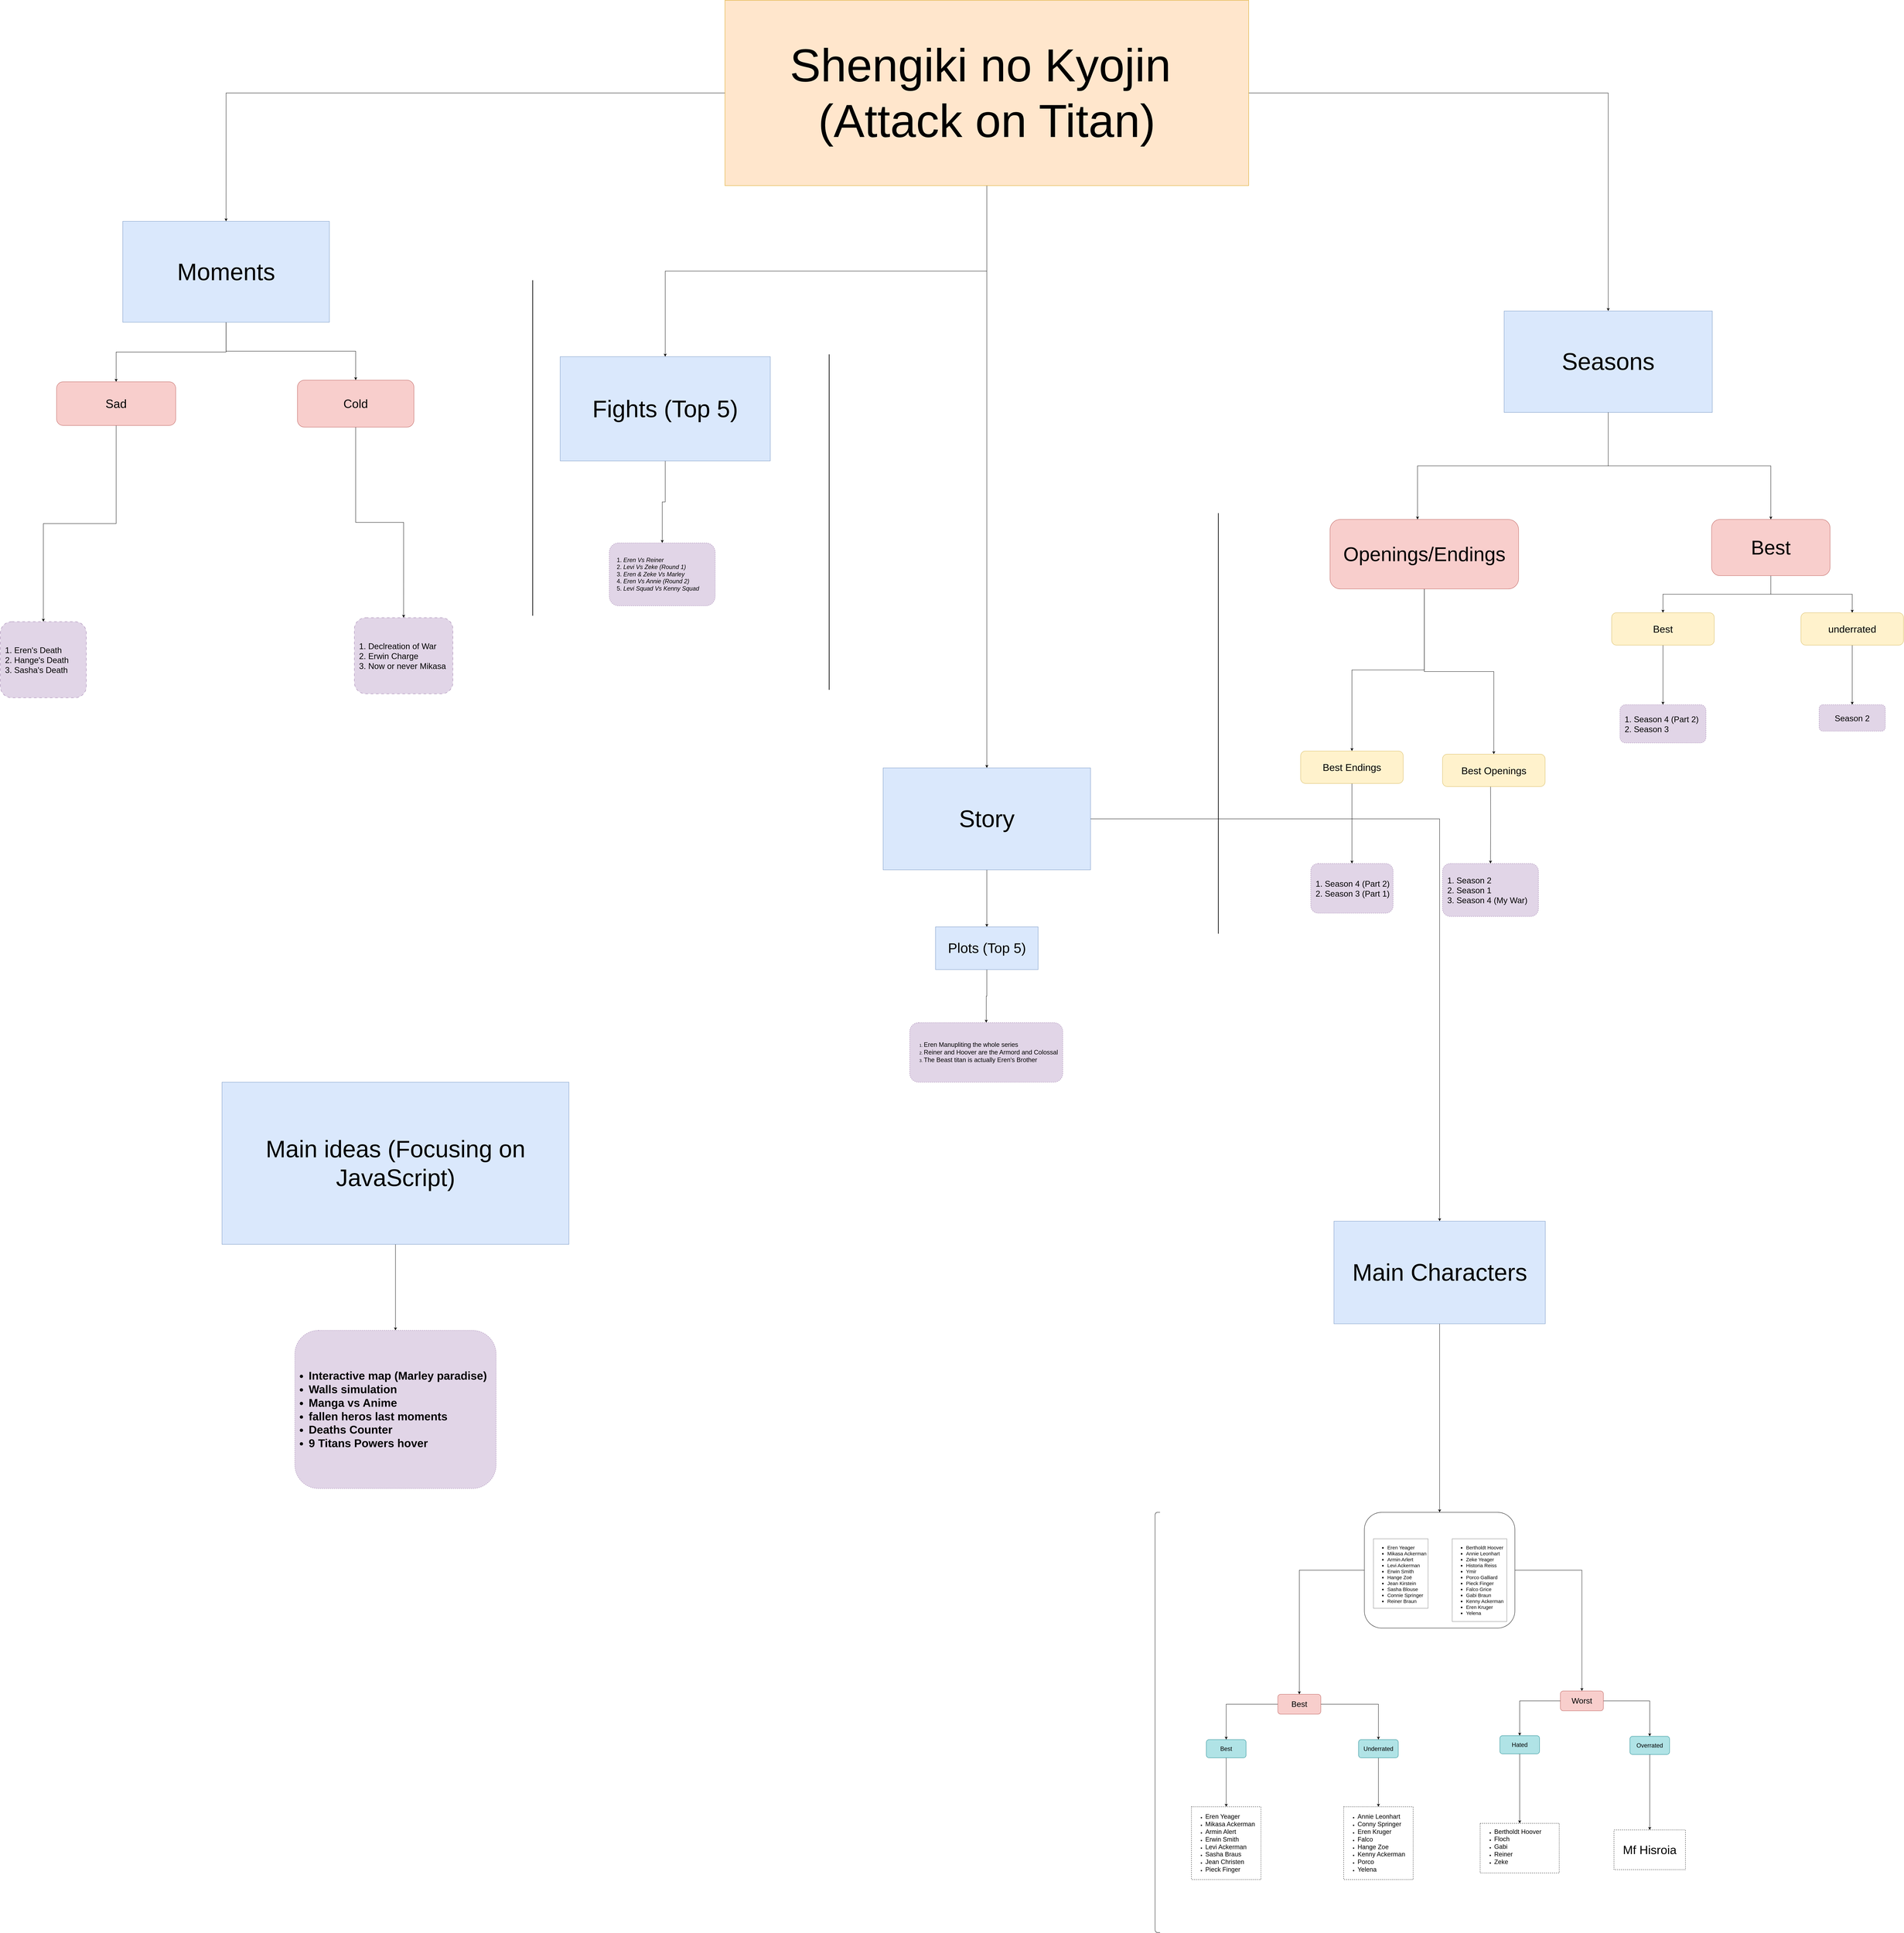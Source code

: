 <mxfile version="24.7.16">
  <diagram name="Page-1" id="z2umzhSAZPERU6Xl_QCo">
    <mxGraphModel dx="8088" dy="2487" grid="1" gridSize="10" guides="1" tooltips="1" connect="1" arrows="1" fold="1" page="1" pageScale="1" pageWidth="827" pageHeight="1169" math="0" shadow="0">
      <root>
        <mxCell id="0" />
        <mxCell id="1" parent="0" />
        <mxCell id="JqF0MTTLDhTBCdcnNIAP-19" style="edgeStyle=orthogonalEdgeStyle;rounded=0;orthogonalLoop=1;jettySize=auto;html=1;entryX=0.5;entryY=0;entryDx=0;entryDy=0;" parent="1" source="JqF0MTTLDhTBCdcnNIAP-1" target="JqF0MTTLDhTBCdcnNIAP-17" edge="1">
          <mxGeometry relative="1" as="geometry" />
        </mxCell>
        <mxCell id="JqF0MTTLDhTBCdcnNIAP-25" style="edgeStyle=orthogonalEdgeStyle;rounded=0;orthogonalLoop=1;jettySize=auto;html=1;entryX=0.5;entryY=0;entryDx=0;entryDy=0;" parent="1" source="JqF0MTTLDhTBCdcnNIAP-1" target="JqF0MTTLDhTBCdcnNIAP-24" edge="1">
          <mxGeometry relative="1" as="geometry" />
        </mxCell>
        <mxCell id="JqF0MTTLDhTBCdcnNIAP-39" style="edgeStyle=orthogonalEdgeStyle;rounded=0;orthogonalLoop=1;jettySize=auto;html=1;entryX=0.5;entryY=0;entryDx=0;entryDy=0;" parent="1" source="JqF0MTTLDhTBCdcnNIAP-1" target="JqF0MTTLDhTBCdcnNIAP-38" edge="1">
          <mxGeometry relative="1" as="geometry" />
        </mxCell>
        <mxCell id="JqF0MTTLDhTBCdcnNIAP-55" style="edgeStyle=orthogonalEdgeStyle;rounded=0;orthogonalLoop=1;jettySize=auto;html=1;entryX=0.5;entryY=0;entryDx=0;entryDy=0;" parent="1" source="JqF0MTTLDhTBCdcnNIAP-1" target="JqF0MTTLDhTBCdcnNIAP-54" edge="1">
          <mxGeometry relative="1" as="geometry" />
        </mxCell>
        <mxCell id="JqF0MTTLDhTBCdcnNIAP-1" value="&lt;font style=&quot;font-size: 140px;&quot;&gt;Shengiki no Kyojin&amp;nbsp;&lt;/font&gt;&lt;div style=&quot;font-size: 140px;&quot;&gt;&lt;font style=&quot;font-size: 140px;&quot;&gt;(Attack on Titan)&lt;/font&gt;&lt;/div&gt;" style="rounded=0;whiteSpace=wrap;html=1;fillColor=#ffe6cc;strokeColor=#d79b00;" parent="1" vertex="1">
          <mxGeometry x="-1060" y="230" width="1583" height="560" as="geometry" />
        </mxCell>
        <mxCell id="lRVaUMlQe8sPBL5cJsWr-19" style="edgeStyle=orthogonalEdgeStyle;rounded=0;orthogonalLoop=1;jettySize=auto;html=1;entryX=0.5;entryY=0;entryDx=0;entryDy=0;" edge="1" parent="1" source="JqF0MTTLDhTBCdcnNIAP-17" target="lRVaUMlQe8sPBL5cJsWr-2">
          <mxGeometry relative="1" as="geometry" />
        </mxCell>
        <mxCell id="lRVaUMlQe8sPBL5cJsWr-20" style="edgeStyle=orthogonalEdgeStyle;rounded=0;orthogonalLoop=1;jettySize=auto;html=1;entryX=0.5;entryY=0;entryDx=0;entryDy=0;" edge="1" parent="1" source="JqF0MTTLDhTBCdcnNIAP-17" target="lRVaUMlQe8sPBL5cJsWr-3">
          <mxGeometry relative="1" as="geometry" />
        </mxCell>
        <mxCell id="JqF0MTTLDhTBCdcnNIAP-17" value="&lt;font style=&quot;font-size: 72px;&quot;&gt;Moments&lt;/font&gt;" style="rounded=0;whiteSpace=wrap;html=1;fillColor=#dae8fc;strokeColor=#6c8ebf;" parent="1" vertex="1">
          <mxGeometry x="-2880" y="898" width="624.5" height="305" as="geometry" />
        </mxCell>
        <mxCell id="lRVaUMlQe8sPBL5cJsWr-22" style="edgeStyle=orthogonalEdgeStyle;rounded=0;orthogonalLoop=1;jettySize=auto;html=1;entryX=0.5;entryY=0;entryDx=0;entryDy=0;" edge="1" parent="1" source="JqF0MTTLDhTBCdcnNIAP-24" target="lRVaUMlQe8sPBL5cJsWr-21">
          <mxGeometry relative="1" as="geometry" />
        </mxCell>
        <mxCell id="JqF0MTTLDhTBCdcnNIAP-24" value="&lt;font style=&quot;font-size: 72px;&quot;&gt;Fights (Top 5)&lt;/font&gt;" style="rounded=0;whiteSpace=wrap;html=1;fillColor=#dae8fc;strokeColor=#6c8ebf;" parent="1" vertex="1">
          <mxGeometry x="-1558" y="1307" width="635" height="315" as="geometry" />
        </mxCell>
        <mxCell id="JqF0MTTLDhTBCdcnNIAP-51" style="edgeStyle=orthogonalEdgeStyle;rounded=0;orthogonalLoop=1;jettySize=auto;html=1;entryX=0.5;entryY=0;entryDx=0;entryDy=0;" parent="1" source="JqF0MTTLDhTBCdcnNIAP-38" target="JqF0MTTLDhTBCdcnNIAP-42" edge="1">
          <mxGeometry relative="1" as="geometry" />
        </mxCell>
        <mxCell id="JqF0MTTLDhTBCdcnNIAP-38" value="&lt;font style=&quot;font-size: 72px;&quot;&gt;Seasons&lt;/font&gt;" style="rounded=0;whiteSpace=wrap;html=1;fillColor=#dae8fc;strokeColor=#6c8ebf;" parent="1" vertex="1">
          <mxGeometry x="1295" y="1169" width="629" height="306.5" as="geometry" />
        </mxCell>
        <mxCell id="lRVaUMlQe8sPBL5cJsWr-114" style="edgeStyle=orthogonalEdgeStyle;rounded=0;orthogonalLoop=1;jettySize=auto;html=1;entryX=0.5;entryY=0;entryDx=0;entryDy=0;" edge="1" parent="1" source="JqF0MTTLDhTBCdcnNIAP-42" target="lRVaUMlQe8sPBL5cJsWr-106">
          <mxGeometry relative="1" as="geometry" />
        </mxCell>
        <mxCell id="lRVaUMlQe8sPBL5cJsWr-115" style="edgeStyle=orthogonalEdgeStyle;rounded=0;orthogonalLoop=1;jettySize=auto;html=1;entryX=0.5;entryY=0;entryDx=0;entryDy=0;" edge="1" parent="1" source="JqF0MTTLDhTBCdcnNIAP-42" target="JqF0MTTLDhTBCdcnNIAP-48">
          <mxGeometry relative="1" as="geometry" />
        </mxCell>
        <mxCell id="JqF0MTTLDhTBCdcnNIAP-42" value="&lt;font style=&quot;font-size: 60px;&quot;&gt;Best&lt;/font&gt;" style="rounded=1;whiteSpace=wrap;html=1;fillColor=#f8cecc;strokeColor=#b85450;" parent="1" vertex="1">
          <mxGeometry x="1922" y="1799" width="358" height="170" as="geometry" />
        </mxCell>
        <mxCell id="lRVaUMlQe8sPBL5cJsWr-116" style="edgeStyle=orthogonalEdgeStyle;rounded=0;orthogonalLoop=1;jettySize=auto;html=1;entryX=0.5;entryY=0;entryDx=0;entryDy=0;" edge="1" parent="1" source="JqF0MTTLDhTBCdcnNIAP-48" target="lRVaUMlQe8sPBL5cJsWr-41">
          <mxGeometry relative="1" as="geometry" />
        </mxCell>
        <mxCell id="JqF0MTTLDhTBCdcnNIAP-48" value="&lt;span style=&quot;font-size: 30px;&quot;&gt;underrated&lt;/span&gt;" style="rounded=1;whiteSpace=wrap;html=1;fillColor=#fff2cc;strokeColor=#d6b656;" parent="1" vertex="1">
          <mxGeometry x="2192" y="2081" width="310" height="98" as="geometry" />
        </mxCell>
        <mxCell id="lRVaUMlQe8sPBL5cJsWr-112" style="edgeStyle=orthogonalEdgeStyle;rounded=0;orthogonalLoop=1;jettySize=auto;html=1;entryX=0.5;entryY=0;entryDx=0;entryDy=0;" edge="1" parent="1" source="JqF0MTTLDhTBCdcnNIAP-53" target="lRVaUMlQe8sPBL5cJsWr-109">
          <mxGeometry relative="1" as="geometry" />
        </mxCell>
        <mxCell id="lRVaUMlQe8sPBL5cJsWr-113" style="edgeStyle=orthogonalEdgeStyle;rounded=0;orthogonalLoop=1;jettySize=auto;html=1;entryX=0.5;entryY=0;entryDx=0;entryDy=0;" edge="1" parent="1" source="JqF0MTTLDhTBCdcnNIAP-53" target="lRVaUMlQe8sPBL5cJsWr-110">
          <mxGeometry relative="1" as="geometry" />
        </mxCell>
        <mxCell id="JqF0MTTLDhTBCdcnNIAP-53" value="&lt;font style=&quot;font-size: 60px;&quot;&gt;Openings/Endings&lt;/font&gt;" style="rounded=1;whiteSpace=wrap;html=1;fillColor=#f8cecc;strokeColor=#b85450;" parent="1" vertex="1">
          <mxGeometry x="768.75" y="1799" width="570" height="210" as="geometry" />
        </mxCell>
        <mxCell id="lRVaUMlQe8sPBL5cJsWr-95" style="edgeStyle=orthogonalEdgeStyle;rounded=0;orthogonalLoop=1;jettySize=auto;html=1;entryX=0.5;entryY=0;entryDx=0;entryDy=0;" edge="1" parent="1" source="JqF0MTTLDhTBCdcnNIAP-54" target="lRVaUMlQe8sPBL5cJsWr-94">
          <mxGeometry relative="1" as="geometry" />
        </mxCell>
        <mxCell id="lRVaUMlQe8sPBL5cJsWr-122" style="edgeStyle=orthogonalEdgeStyle;rounded=0;orthogonalLoop=1;jettySize=auto;html=1;entryX=0.5;entryY=0;entryDx=0;entryDy=0;" edge="1" parent="1" source="JqF0MTTLDhTBCdcnNIAP-54" target="lRVaUMlQe8sPBL5cJsWr-17">
          <mxGeometry relative="1" as="geometry" />
        </mxCell>
        <mxCell id="JqF0MTTLDhTBCdcnNIAP-54" value="&lt;font style=&quot;font-size: 72px;&quot;&gt;Story&lt;/font&gt;" style="rounded=0;whiteSpace=wrap;html=1;fillColor=#dae8fc;strokeColor=#6c8ebf;" parent="1" vertex="1">
          <mxGeometry x="-581.87" y="2550" width="626.75" height="308" as="geometry" />
        </mxCell>
        <mxCell id="lRVaUMlQe8sPBL5cJsWr-46" style="edgeStyle=orthogonalEdgeStyle;rounded=0;orthogonalLoop=1;jettySize=auto;html=1;entryX=0.5;entryY=0;entryDx=0;entryDy=0;" edge="1" parent="1" target="lRVaUMlQe8sPBL5cJsWr-45">
          <mxGeometry relative="1" as="geometry">
            <mxPoint x="1253.75" y="2568.5" as="sourcePoint" />
          </mxGeometry>
        </mxCell>
        <mxCell id="lRVaUMlQe8sPBL5cJsWr-48" style="edgeStyle=orthogonalEdgeStyle;rounded=0;orthogonalLoop=1;jettySize=auto;html=1;entryX=0.5;entryY=0;entryDx=0;entryDy=0;" edge="1" parent="1" source="lRVaUMlQe8sPBL5cJsWr-110" target="lRVaUMlQe8sPBL5cJsWr-47">
          <mxGeometry relative="1" as="geometry">
            <mxPoint x="823.75" y="2568.5" as="sourcePoint" />
          </mxGeometry>
        </mxCell>
        <mxCell id="lRVaUMlQe8sPBL5cJsWr-100" style="edgeStyle=orthogonalEdgeStyle;rounded=0;orthogonalLoop=1;jettySize=auto;html=1;entryX=0.5;entryY=0;entryDx=0;entryDy=0;" edge="1" parent="1" source="lRVaUMlQe8sPBL5cJsWr-2" target="lRVaUMlQe8sPBL5cJsWr-35">
          <mxGeometry relative="1" as="geometry" />
        </mxCell>
        <mxCell id="lRVaUMlQe8sPBL5cJsWr-2" value="&lt;font style=&quot;font-size: 36px;&quot;&gt;Cold&lt;/font&gt;&lt;span style=&quot;color: rgba(0, 0, 0, 0); font-family: monospace; text-align: start; text-wrap: nowrap; font-size: 0px;&quot;&gt;%3CmxGraphModel%3E%3Croot%3E%3CmxCell%20id%3D%220%22%2F%3E%3CmxCell%20id%3D%221%22%20parent%3D%220%22%2F%3E%3CmxCell%20id%3D%222%22%20value%3D%22%26lt%3Bfont%20style%3D%26quot%3Bfont-size%3A%2036px%3B%26quot%3B%26gt%3BSad%26lt%3B%2Ffont%26gt%3B%22%20style%3D%22rounded%3D1%3BwhiteSpace%3Dwrap%3Bhtml%3D1%3B%22%20vertex%3D%221%22%20parent%3D%221%22%3E%3CmxGeometry%20x%3D%22-1794%22%20y%3D%22490%22%20width%3D%22194%22%20height%3D%2270%22%20as%3D%22geometry%22%2F%3E%3C%2FmxCell%3E%3C%2Froot%3E%3C%2FmxGraphModel%3E&lt;/span&gt;" style="rounded=1;whiteSpace=wrap;html=1;fillColor=#f8cecc;strokeColor=#b85450;" vertex="1" parent="1">
          <mxGeometry x="-2352" y="1378" width="352" height="142" as="geometry" />
        </mxCell>
        <mxCell id="lRVaUMlQe8sPBL5cJsWr-101" style="edgeStyle=orthogonalEdgeStyle;rounded=0;orthogonalLoop=1;jettySize=auto;html=1;entryX=0.5;entryY=0;entryDx=0;entryDy=0;" edge="1" parent="1" source="lRVaUMlQe8sPBL5cJsWr-3" target="lRVaUMlQe8sPBL5cJsWr-37">
          <mxGeometry relative="1" as="geometry" />
        </mxCell>
        <mxCell id="lRVaUMlQe8sPBL5cJsWr-3" value="&lt;font style=&quot;font-size: 36px;&quot;&gt;Sad&lt;/font&gt;" style="rounded=1;whiteSpace=wrap;html=1;fillColor=#f8cecc;strokeColor=#b85450;" vertex="1" parent="1">
          <mxGeometry x="-3080" y="1383" width="360" height="132" as="geometry" />
        </mxCell>
        <mxCell id="lRVaUMlQe8sPBL5cJsWr-16" style="edgeStyle=orthogonalEdgeStyle;rounded=0;orthogonalLoop=1;jettySize=auto;html=1;entryX=0.5;entryY=0;entryDx=0;entryDy=0;" edge="1" parent="1" source="lRVaUMlQe8sPBL5cJsWr-7" target="lRVaUMlQe8sPBL5cJsWr-12">
          <mxGeometry relative="1" as="geometry" />
        </mxCell>
        <mxCell id="lRVaUMlQe8sPBL5cJsWr-7" value="&lt;font style=&quot;font-size: 72px;&quot;&gt;Main ideas (Focusing on JavaScript)&lt;/font&gt;" style="rounded=0;whiteSpace=wrap;html=1;fillColor=#dae8fc;strokeColor=#6c8ebf;" vertex="1" parent="1">
          <mxGeometry x="-2580" y="3500" width="1048.5" height="490" as="geometry" />
        </mxCell>
        <mxCell id="lRVaUMlQe8sPBL5cJsWr-12" value="&lt;ul style=&quot;font-size: 34px;&quot;&gt;&lt;li&gt;&lt;span style=&quot;background-color: initial;&quot;&gt;&lt;font style=&quot;font-size: 34px;&quot;&gt;&lt;b&gt;Interactive map (Marley paradise)&lt;/b&gt;&lt;/font&gt;&lt;/span&gt;&lt;/li&gt;&lt;li&gt;&lt;span style=&quot;&quot;&gt;&lt;b&gt;Walls simulation&lt;/b&gt;&lt;/span&gt;&lt;/li&gt;&lt;li&gt;&lt;span style=&quot;&quot;&gt;&lt;b&gt;Manga vs Anime&lt;/b&gt;&lt;/span&gt;&lt;/li&gt;&lt;li&gt;&lt;span style=&quot;&quot;&gt;&lt;b&gt;fallen heros last moments&lt;/b&gt;&lt;/span&gt;&lt;/li&gt;&lt;li&gt;&lt;span style=&quot;&quot;&gt;&lt;b&gt;Deaths Counter&lt;/b&gt;&lt;/span&gt;&lt;/li&gt;&lt;li&gt;&lt;span style=&quot;&quot;&gt;&lt;b&gt;9 Titans Powers hover&lt;/b&gt;&lt;/span&gt;&lt;/li&gt;&lt;/ul&gt;" style="text;html=1;whiteSpace=wrap;verticalAlign=middle;overflow=hidden;fillColor=#e1d5e7;strokeColor=#9673a6;dashed=1;rounded=1;" vertex="1" parent="1">
          <mxGeometry x="-2359.87" y="4250" width="608.25" height="478" as="geometry" />
        </mxCell>
        <mxCell id="lRVaUMlQe8sPBL5cJsWr-66" style="edgeStyle=orthogonalEdgeStyle;rounded=0;orthogonalLoop=1;jettySize=auto;html=1;entryX=0.5;entryY=0;entryDx=0;entryDy=0;" edge="1" parent="1" source="lRVaUMlQe8sPBL5cJsWr-17" target="lRVaUMlQe8sPBL5cJsWr-64">
          <mxGeometry relative="1" as="geometry" />
        </mxCell>
        <mxCell id="lRVaUMlQe8sPBL5cJsWr-17" value="&lt;font style=&quot;font-size: 72px;&quot;&gt;Main Characters&lt;/font&gt;" style="rounded=0;whiteSpace=wrap;html=1;fillColor=#dae8fc;strokeColor=#6c8ebf;" vertex="1" parent="1">
          <mxGeometry x="780.63" y="3920" width="638.75" height="310" as="geometry" />
        </mxCell>
        <mxCell id="lRVaUMlQe8sPBL5cJsWr-21" value="&lt;ol style=&quot;font-size: 18px;&quot;&gt;&lt;li&gt;&lt;font style=&quot;font-size: 18px;&quot;&gt;&lt;i&gt;Eren Vs Reiner&amp;nbsp;&lt;/i&gt;&lt;/font&gt;&lt;/li&gt;&lt;li&gt;&lt;font style=&quot;font-size: 18px;&quot;&gt;&lt;i&gt;Levi Vs Zeke (Round 1)&lt;/i&gt;&lt;/font&gt;&lt;/li&gt;&lt;li&gt;&lt;font style=&quot;font-size: 18px;&quot;&gt;&lt;i&gt;Eren &amp;amp; Zeke Vs Marley&lt;/i&gt;&lt;/font&gt;&lt;/li&gt;&lt;li&gt;&lt;font style=&quot;font-size: 18px;&quot;&gt;&lt;i&gt;Eren Vs Annie (Round 2)&lt;/i&gt;&lt;/font&gt;&lt;/li&gt;&lt;li&gt;&lt;font style=&quot;font-size: 18px;&quot;&gt;&lt;i&gt;Levi Squad Vs Kenny Squad&lt;/i&gt;&lt;/font&gt;&lt;/li&gt;&lt;/ol&gt;" style="text;strokeColor=#9673a6;fillColor=#e1d5e7;html=1;whiteSpace=wrap;verticalAlign=middle;overflow=hidden;rounded=1;glass=0;align=left;dashed=1;" vertex="1" parent="1">
          <mxGeometry x="-1409.5" y="1870" width="320" height="190" as="geometry" />
        </mxCell>
        <mxCell id="lRVaUMlQe8sPBL5cJsWr-35" value="&lt;ol style=&quot;font-size: 25px;&quot;&gt;&lt;li style=&quot;font-size: 25px;&quot;&gt;Declreation of War&lt;/li&gt;&lt;li style=&quot;font-size: 25px;&quot;&gt;Erwin Charge&lt;/li&gt;&lt;li style=&quot;font-size: 25px;&quot;&gt;Now or never Mikasa&lt;/li&gt;&lt;/ol&gt;" style="text;strokeColor=#9673a6;fillColor=#e1d5e7;html=1;whiteSpace=wrap;verticalAlign=middle;overflow=hidden;rounded=1;dashed=1;dashPattern=8 8;fontSize=25;" vertex="1" parent="1">
          <mxGeometry x="-2180" y="2096" width="297.75" height="230" as="geometry" />
        </mxCell>
        <mxCell id="lRVaUMlQe8sPBL5cJsWr-37" value="&lt;ol style=&quot;font-size: 25px;&quot;&gt;&lt;li style=&quot;font-size: 25px;&quot;&gt;Eren&#39;s Death&lt;/li&gt;&lt;li style=&quot;font-size: 25px;&quot;&gt;Hange&#39;s Death&lt;/li&gt;&lt;li style=&quot;font-size: 25px;&quot;&gt;Sasha&#39;s Death&lt;/li&gt;&lt;/ol&gt;" style="text;strokeColor=#9673a6;fillColor=#e1d5e7;html=1;whiteSpace=wrap;verticalAlign=middle;overflow=hidden;rounded=1;dashed=1;dashPattern=8 8;fontSize=25;" vertex="1" parent="1">
          <mxGeometry x="-3250" y="2108" width="260" height="230" as="geometry" />
        </mxCell>
        <mxCell id="lRVaUMlQe8sPBL5cJsWr-40" value="&lt;ol style=&quot;font-size: 25px;&quot;&gt;&lt;li&gt;Season 4 (Part 2)&lt;/li&gt;&lt;li&gt;Season 3&lt;/li&gt;&lt;/ol&gt;" style="text;strokeColor=#9673a6;fillColor=#e1d5e7;html=1;whiteSpace=wrap;verticalAlign=middle;overflow=hidden;rounded=1;glass=0;align=left;dashed=1;" vertex="1" parent="1">
          <mxGeometry x="1645" y="2359" width="260" height="115.5" as="geometry" />
        </mxCell>
        <mxCell id="lRVaUMlQe8sPBL5cJsWr-41" value="&lt;font style=&quot;font-size: 25px;&quot;&gt;Season 2&lt;/font&gt;" style="text;strokeColor=#9673a6;fillColor=#e1d5e7;html=1;whiteSpace=wrap;verticalAlign=middle;overflow=hidden;rounded=1;glass=0;align=center;dashed=1;" vertex="1" parent="1">
          <mxGeometry x="2247" y="2359" width="200" height="80" as="geometry" />
        </mxCell>
        <mxCell id="lRVaUMlQe8sPBL5cJsWr-45" value="&lt;ol style=&quot;font-size: 25px;&quot;&gt;&lt;li style=&quot;font-size: 25px;&quot;&gt;Season 2&lt;/li&gt;&lt;li style=&quot;font-size: 25px;&quot;&gt;Season 1&amp;nbsp;&lt;/li&gt;&lt;li style=&quot;font-size: 25px;&quot;&gt;Season 4 (My War)&lt;/li&gt;&lt;/ol&gt;" style="text;strokeColor=#9673a6;fillColor=#e1d5e7;html=1;whiteSpace=wrap;verticalAlign=middle;overflow=hidden;rounded=1;glass=0;align=left;dashed=1;fontSize=25;" vertex="1" parent="1">
          <mxGeometry x="1108.75" y="2839" width="290" height="160" as="geometry" />
        </mxCell>
        <mxCell id="lRVaUMlQe8sPBL5cJsWr-47" value="&lt;ol style=&quot;font-size: 25px;&quot;&gt;&lt;li&gt;Season 4 (Part 2)&lt;/li&gt;&lt;li&gt;Season 3 (Part 1)&lt;/li&gt;&lt;/ol&gt;" style="text;strokeColor=#9673a6;fillColor=#e1d5e7;html=1;whiteSpace=wrap;verticalAlign=middle;overflow=hidden;rounded=1;glass=0;align=left;dashed=1;" vertex="1" parent="1">
          <mxGeometry x="710.63" y="2839" width="248.75" height="150" as="geometry" />
        </mxCell>
        <mxCell id="lRVaUMlQe8sPBL5cJsWr-49" style="edgeStyle=orthogonalEdgeStyle;rounded=0;orthogonalLoop=1;jettySize=auto;html=1;entryX=0.5;entryY=0;entryDx=0;entryDy=0;" edge="1" source="lRVaUMlQe8sPBL5cJsWr-51" target="lRVaUMlQe8sPBL5cJsWr-57" parent="1">
          <mxGeometry relative="1" as="geometry" />
        </mxCell>
        <mxCell id="lRVaUMlQe8sPBL5cJsWr-50" style="edgeStyle=orthogonalEdgeStyle;rounded=0;orthogonalLoop=1;jettySize=auto;html=1;entryX=0.5;entryY=0;entryDx=0;entryDy=0;" edge="1" source="lRVaUMlQe8sPBL5cJsWr-51" target="lRVaUMlQe8sPBL5cJsWr-58" parent="1">
          <mxGeometry relative="1" as="geometry" />
        </mxCell>
        <mxCell id="lRVaUMlQe8sPBL5cJsWr-51" value="&lt;span style=&quot;font-size: 24px;&quot;&gt;Best&lt;/span&gt;" style="rounded=1;whiteSpace=wrap;html=1;fillColor=#f8cecc;strokeColor=#b85450;" vertex="1" parent="1">
          <mxGeometry x="611" y="5350" width="130" height="60" as="geometry" />
        </mxCell>
        <mxCell id="lRVaUMlQe8sPBL5cJsWr-52" style="edgeStyle=orthogonalEdgeStyle;rounded=0;orthogonalLoop=1;jettySize=auto;html=1;entryX=0.5;entryY=0;entryDx=0;entryDy=0;" edge="1" source="lRVaUMlQe8sPBL5cJsWr-54" target="lRVaUMlQe8sPBL5cJsWr-56" parent="1">
          <mxGeometry relative="1" as="geometry" />
        </mxCell>
        <mxCell id="lRVaUMlQe8sPBL5cJsWr-53" style="edgeStyle=orthogonalEdgeStyle;rounded=0;orthogonalLoop=1;jettySize=auto;html=1;entryX=0.5;entryY=0;entryDx=0;entryDy=0;" edge="1" source="lRVaUMlQe8sPBL5cJsWr-54" target="lRVaUMlQe8sPBL5cJsWr-55" parent="1">
          <mxGeometry relative="1" as="geometry" />
        </mxCell>
        <mxCell id="lRVaUMlQe8sPBL5cJsWr-54" value="&lt;font style=&quot;font-size: 24px;&quot;&gt;Worst&lt;/font&gt;" style="rounded=1;whiteSpace=wrap;html=1;fillColor=#f8cecc;strokeColor=#b85450;" vertex="1" parent="1">
          <mxGeometry x="1465" y="5340" width="130" height="60" as="geometry" />
        </mxCell>
        <mxCell id="lRVaUMlQe8sPBL5cJsWr-93" style="edgeStyle=orthogonalEdgeStyle;rounded=0;orthogonalLoop=1;jettySize=auto;html=1;entryX=0.5;entryY=0;entryDx=0;entryDy=0;" edge="1" parent="1" source="lRVaUMlQe8sPBL5cJsWr-55" target="lRVaUMlQe8sPBL5cJsWr-92">
          <mxGeometry relative="1" as="geometry" />
        </mxCell>
        <mxCell id="lRVaUMlQe8sPBL5cJsWr-55" value="&lt;font style=&quot;font-size: 18px;&quot;&gt;Overrated&lt;/font&gt;" style="rounded=1;whiteSpace=wrap;html=1;fillColor=#b0e3e6;strokeColor=#0e8088;" vertex="1" parent="1">
          <mxGeometry x="1675" y="5477" width="120" height="55" as="geometry" />
        </mxCell>
        <mxCell id="lRVaUMlQe8sPBL5cJsWr-91" style="edgeStyle=orthogonalEdgeStyle;rounded=0;orthogonalLoop=1;jettySize=auto;html=1;entryX=0.5;entryY=0;entryDx=0;entryDy=0;" edge="1" parent="1" source="lRVaUMlQe8sPBL5cJsWr-56" target="lRVaUMlQe8sPBL5cJsWr-90">
          <mxGeometry relative="1" as="geometry" />
        </mxCell>
        <mxCell id="lRVaUMlQe8sPBL5cJsWr-56" value="&lt;font style=&quot;font-size: 18px;&quot;&gt;Hated&lt;/font&gt;" style="rounded=1;whiteSpace=wrap;html=1;fillColor=#b0e3e6;strokeColor=#0e8088;" vertex="1" parent="1">
          <mxGeometry x="1282" y="5475" width="120" height="55" as="geometry" />
        </mxCell>
        <mxCell id="lRVaUMlQe8sPBL5cJsWr-89" style="edgeStyle=orthogonalEdgeStyle;rounded=0;orthogonalLoop=1;jettySize=auto;html=1;entryX=0.5;entryY=0;entryDx=0;entryDy=0;" edge="1" parent="1" source="lRVaUMlQe8sPBL5cJsWr-57" target="lRVaUMlQe8sPBL5cJsWr-88">
          <mxGeometry relative="1" as="geometry" />
        </mxCell>
        <mxCell id="lRVaUMlQe8sPBL5cJsWr-57" value="&lt;font style=&quot;font-size: 18px;&quot;&gt;Underrated&lt;/font&gt;&lt;span style=&quot;color: rgba(0, 0, 0, 0); font-family: monospace; font-size: 0px; text-align: start; text-wrap: nowrap;&quot;&gt;%3CmxGraphModel%3E%3Croot%3E%3CmxCell%20id%3D%220%22%2F%3E%3CmxCell%20id%3D%221%22%20parent%3D%220%22%2F%3E%3CmxCell%20id%3D%222%22%20value%3D%22%26lt%3Bfont%20style%3D%26quot%3Bfont-size%3A%2018px%3B%26quot%3B%26gt%3BHated%26lt%3B%2Ffont%26gt%3B%22%20style%3D%22rounded%3D1%3BwhiteSpace%3Dwrap%3Bhtml%3D1%3B%22%20vertex%3D%221%22%20parent%3D%221%22%3E%3CmxGeometry%20x%3D%221550%22%20y%3D%22555%22%20width%3D%22120%22%20height%3D%2255%22%20as%3D%22geometry%22%2F%3E%3C%2FmxCell%3E%3C%2Froot%3E%3C%2FmxGraphModel%3E&lt;/span&gt;" style="rounded=1;whiteSpace=wrap;html=1;fillColor=#b0e3e6;strokeColor=#0e8088;" vertex="1" parent="1">
          <mxGeometry x="855" y="5487" width="120" height="55" as="geometry" />
        </mxCell>
        <mxCell id="lRVaUMlQe8sPBL5cJsWr-87" style="edgeStyle=orthogonalEdgeStyle;rounded=0;orthogonalLoop=1;jettySize=auto;html=1;entryX=0.5;entryY=0;entryDx=0;entryDy=0;" edge="1" parent="1" source="lRVaUMlQe8sPBL5cJsWr-58" target="lRVaUMlQe8sPBL5cJsWr-86">
          <mxGeometry relative="1" as="geometry" />
        </mxCell>
        <mxCell id="lRVaUMlQe8sPBL5cJsWr-58" value="&lt;font style=&quot;font-size: 18px;&quot;&gt;Best&lt;/font&gt;" style="rounded=1;whiteSpace=wrap;html=1;fillColor=#b0e3e6;strokeColor=#0e8088;" vertex="1" parent="1">
          <mxGeometry x="395" y="5487" width="120" height="55" as="geometry" />
        </mxCell>
        <mxCell id="lRVaUMlQe8sPBL5cJsWr-59" value="" style="shape=curlyBracket;whiteSpace=wrap;html=1;rounded=1;labelPosition=left;verticalLabelPosition=middle;align=right;verticalAlign=middle;size=0;" vertex="1" parent="1">
          <mxGeometry x="240" y="4800" width="15" height="1270" as="geometry" />
        </mxCell>
        <mxCell id="lRVaUMlQe8sPBL5cJsWr-79" style="edgeStyle=orthogonalEdgeStyle;rounded=0;orthogonalLoop=1;jettySize=auto;html=1;entryX=0.5;entryY=0;entryDx=0;entryDy=0;" edge="1" parent="1" source="lRVaUMlQe8sPBL5cJsWr-64" target="lRVaUMlQe8sPBL5cJsWr-51">
          <mxGeometry relative="1" as="geometry" />
        </mxCell>
        <mxCell id="lRVaUMlQe8sPBL5cJsWr-80" style="edgeStyle=orthogonalEdgeStyle;rounded=0;orthogonalLoop=1;jettySize=auto;html=1;entryX=0.5;entryY=0;entryDx=0;entryDy=0;" edge="1" parent="1" source="lRVaUMlQe8sPBL5cJsWr-64" target="lRVaUMlQe8sPBL5cJsWr-54">
          <mxGeometry relative="1" as="geometry" />
        </mxCell>
        <mxCell id="lRVaUMlQe8sPBL5cJsWr-64" value="" style="rounded=1;whiteSpace=wrap;html=1;" vertex="1" parent="1">
          <mxGeometry x="872.5" y="4800" width="455" height="350" as="geometry" />
        </mxCell>
        <mxCell id="lRVaUMlQe8sPBL5cJsWr-77" value="&lt;ul style=&quot;font-size: 15px;&quot;&gt;&lt;li&gt;&lt;li&gt;Eren Yeager&lt;/li&gt;&lt;li&gt;Mikasa Ackerman&lt;/li&gt;&lt;li&gt;Armin Arlert&lt;/li&gt;&lt;li&gt;Levi Ackerman&lt;/li&gt;&lt;li&gt;Erwin Smith&lt;/li&gt;&lt;li&gt;Hange Zoë&lt;/li&gt;&lt;li&gt;Jean Kirstein&lt;/li&gt;&lt;li&gt;Sasha Blouse&lt;/li&gt;&lt;li&gt;Connie Springer&lt;/li&gt;&lt;li&gt;Reiner Braun&lt;/li&gt;&lt;/li&gt;&lt;/ul&gt;" style="text;strokeColor=default;fillColor=none;html=1;whiteSpace=wrap;verticalAlign=middle;overflow=hidden;dashed=1;dashPattern=1 1;" vertex="1" parent="1">
          <mxGeometry x="900" y="4880" width="165" height="210" as="geometry" />
        </mxCell>
        <mxCell id="lRVaUMlQe8sPBL5cJsWr-78" value="&lt;ul style=&quot;font-size: 15px;&quot;&gt;&lt;li&gt;Bertholdt Hoover&lt;/li&gt;&lt;li&gt;Annie Leonhart&lt;/li&gt;&lt;li&gt;Zeke Yeager&lt;/li&gt;&lt;li&gt;Historia Reiss&lt;/li&gt;&lt;li&gt;Ymir&lt;/li&gt;&lt;li&gt;Porco Galliard&lt;/li&gt;&lt;li&gt;Pieck Finger&lt;/li&gt;&lt;li&gt;Falco Grice&lt;/li&gt;&lt;li&gt;Gabi Braun&lt;/li&gt;&lt;li&gt;Kenny Ackerman&lt;/li&gt;&lt;li&gt;Eren Kruger&lt;/li&gt;&lt;li&gt;Yelena&lt;/li&gt;&lt;/ul&gt;" style="text;strokeColor=default;fillColor=none;html=1;whiteSpace=wrap;verticalAlign=middle;overflow=hidden;dashed=1;dashPattern=1 1;" vertex="1" parent="1">
          <mxGeometry x="1138" y="4880" width="165" height="250" as="geometry" />
        </mxCell>
        <mxCell id="lRVaUMlQe8sPBL5cJsWr-82" value="" style="line;strokeWidth=2;direction=south;html=1;" vertex="1" parent="1">
          <mxGeometry x="-750" y="1300" width="10" height="1014" as="geometry" />
        </mxCell>
        <mxCell id="lRVaUMlQe8sPBL5cJsWr-84" value="" style="line;strokeWidth=2;direction=south;html=1;" vertex="1" parent="1">
          <mxGeometry x="-1646" y="1076" width="10" height="1014" as="geometry" />
        </mxCell>
        <mxCell id="lRVaUMlQe8sPBL5cJsWr-86" value="&lt;ul&gt;&lt;li&gt;&lt;font style=&quot;font-size: 19px;&quot;&gt;Eren Yeager&amp;nbsp;&lt;/font&gt;&lt;/li&gt;&lt;li&gt;&lt;font style=&quot;font-size: 19px;&quot;&gt;Mikasa Ackerman&amp;nbsp;&lt;/font&gt;&lt;/li&gt;&lt;li&gt;&lt;font style=&quot;font-size: 19px;&quot;&gt;Armin Alert&lt;/font&gt;&lt;/li&gt;&lt;li&gt;&lt;font style=&quot;font-size: 19px;&quot;&gt;Erwin Smith&lt;/font&gt;&lt;/li&gt;&lt;li&gt;&lt;span style=&quot;font-size: 19px;&quot;&gt;Levi Ackerman&amp;nbsp;&lt;/span&gt;&lt;/li&gt;&lt;li&gt;&lt;span style=&quot;font-size: 19px;&quot;&gt;Sasha Braus&lt;/span&gt;&lt;/li&gt;&lt;li&gt;&lt;span style=&quot;font-size: 19px;&quot;&gt;Jean Christen&lt;/span&gt;&lt;/li&gt;&lt;li&gt;&lt;span style=&quot;font-size: 19px;&quot;&gt;Pieck Finger&lt;/span&gt;&lt;/li&gt;&lt;/ul&gt;" style="text;strokeColor=default;fillColor=default;html=1;whiteSpace=wrap;verticalAlign=middle;overflow=hidden;dashed=1;" vertex="1" parent="1">
          <mxGeometry x="350" y="5690" width="210" height="220" as="geometry" />
        </mxCell>
        <mxCell id="lRVaUMlQe8sPBL5cJsWr-88" value="&lt;ul&gt;&lt;li&gt;&lt;span style=&quot;font-size: 19px;&quot;&gt;Annie Leonhart&lt;/span&gt;&lt;/li&gt;&lt;li&gt;&lt;span style=&quot;font-size: 19px;&quot;&gt;Conny Springer&lt;/span&gt;&lt;/li&gt;&lt;li&gt;&lt;span style=&quot;font-size: 19px;&quot;&gt;Eren Kruger&lt;/span&gt;&lt;/li&gt;&lt;li&gt;&lt;span style=&quot;font-size: 19px;&quot;&gt;Falco&lt;br&gt;&lt;/span&gt;&lt;/li&gt;&lt;li&gt;&lt;span style=&quot;font-size: 19px;&quot;&gt;Hange Zoe&amp;nbsp;&lt;/span&gt;&lt;/li&gt;&lt;li&gt;&lt;span style=&quot;font-size: 19px;&quot;&gt;Kenny Ackerman&lt;/span&gt;&lt;/li&gt;&lt;li&gt;&lt;span style=&quot;font-size: 19px;&quot;&gt;Porco&lt;br&gt;&lt;/span&gt;&lt;/li&gt;&lt;li&gt;&lt;span style=&quot;font-size: 19px;&quot;&gt;Yelena&lt;/span&gt;&lt;/li&gt;&lt;/ul&gt;" style="text;strokeColor=default;fillColor=default;html=1;whiteSpace=wrap;verticalAlign=middle;overflow=hidden;dashed=1;" vertex="1" parent="1">
          <mxGeometry x="810" y="5690" width="210" height="220" as="geometry" />
        </mxCell>
        <mxCell id="lRVaUMlQe8sPBL5cJsWr-90" value="&lt;ul&gt;&lt;li&gt;&lt;span style=&quot;font-size: 19px;&quot;&gt;Bertholdt Hoover&lt;/span&gt;&lt;/li&gt;&lt;li&gt;&lt;span style=&quot;font-size: 19px;&quot;&gt;Floch&lt;/span&gt;&lt;/li&gt;&lt;li&gt;&lt;span style=&quot;font-size: 19px;&quot;&gt;Gabi&lt;/span&gt;&lt;/li&gt;&lt;li&gt;&lt;span style=&quot;font-size: 19px;&quot;&gt;Reiner&amp;nbsp;&lt;/span&gt;&lt;/li&gt;&lt;li&gt;&lt;span style=&quot;font-size: 19px;&quot;&gt;Zeke&lt;/span&gt;&lt;/li&gt;&lt;/ul&gt;&lt;span style=&quot;font-size: 19px;&quot;&gt;&lt;br&gt;&lt;/span&gt;" style="text;strokeColor=default;fillColor=default;html=1;whiteSpace=wrap;verticalAlign=middle;overflow=hidden;dashed=1;" vertex="1" parent="1">
          <mxGeometry x="1222.5" y="5740" width="239" height="150" as="geometry" />
        </mxCell>
        <mxCell id="lRVaUMlQe8sPBL5cJsWr-92" value="&lt;font style=&quot;font-size: 36px;&quot;&gt;Mf Hisroia&lt;/font&gt;" style="text;strokeColor=default;fillColor=default;html=1;whiteSpace=wrap;verticalAlign=middle;overflow=hidden;dashed=1;align=center;" vertex="1" parent="1">
          <mxGeometry x="1627" y="5760" width="216" height="120" as="geometry" />
        </mxCell>
        <mxCell id="lRVaUMlQe8sPBL5cJsWr-97" style="edgeStyle=orthogonalEdgeStyle;rounded=0;orthogonalLoop=1;jettySize=auto;html=1;entryX=0.5;entryY=0;entryDx=0;entryDy=0;" edge="1" parent="1" source="lRVaUMlQe8sPBL5cJsWr-94" target="lRVaUMlQe8sPBL5cJsWr-96">
          <mxGeometry relative="1" as="geometry" />
        </mxCell>
        <mxCell id="lRVaUMlQe8sPBL5cJsWr-94" value="&lt;font style=&quot;font-size: 42px;&quot;&gt;Plots (Top 5)&lt;/font&gt;" style="rounded=0;whiteSpace=wrap;html=1;fillColor=#dae8fc;strokeColor=#6c8ebf;" vertex="1" parent="1">
          <mxGeometry x="-423.5" y="3030.5" width="310" height="129" as="geometry" />
        </mxCell>
        <mxCell id="lRVaUMlQe8sPBL5cJsWr-96" value="&lt;ol style=&quot;&quot;&gt;&lt;li style=&quot;&quot;&gt;&lt;font style=&quot;font-size: 19px;&quot;&gt;Eren Manupliting the whole series&lt;/font&gt;&lt;/li&gt;&lt;li style=&quot;&quot;&gt;&lt;font style=&quot;font-size: 19px;&quot;&gt;Reiner and Hoover are the Armord and Colossal&amp;nbsp;&lt;/font&gt;&lt;/li&gt;&lt;li style=&quot;&quot;&gt;&lt;span style=&quot;font-size: 19px;&quot;&gt;The Beast titan is actually Eren&#39;s Brother&amp;nbsp;&lt;/span&gt;&lt;/li&gt;&lt;/ol&gt;" style="text;strokeColor=#9673a6;fillColor=#e1d5e7;html=1;whiteSpace=wrap;verticalAlign=middle;overflow=hidden;rounded=1;glass=0;align=left;dashed=1;" vertex="1" parent="1">
          <mxGeometry x="-501.5" y="3320" width="462.5" height="180" as="geometry" />
        </mxCell>
        <mxCell id="lRVaUMlQe8sPBL5cJsWr-105" style="edgeStyle=orthogonalEdgeStyle;rounded=0;orthogonalLoop=1;jettySize=auto;html=1;entryX=0.464;entryY=0;entryDx=0;entryDy=0;entryPerimeter=0;" edge="1" parent="1" source="JqF0MTTLDhTBCdcnNIAP-38" target="JqF0MTTLDhTBCdcnNIAP-53">
          <mxGeometry relative="1" as="geometry" />
        </mxCell>
        <mxCell id="lRVaUMlQe8sPBL5cJsWr-108" style="edgeStyle=orthogonalEdgeStyle;rounded=0;orthogonalLoop=1;jettySize=auto;html=1;entryX=0.5;entryY=0;entryDx=0;entryDy=0;" edge="1" parent="1" source="lRVaUMlQe8sPBL5cJsWr-106" target="lRVaUMlQe8sPBL5cJsWr-40">
          <mxGeometry relative="1" as="geometry" />
        </mxCell>
        <mxCell id="lRVaUMlQe8sPBL5cJsWr-106" value="&lt;span style=&quot;font-size: 30px;&quot;&gt;Best&lt;/span&gt;" style="rounded=1;whiteSpace=wrap;html=1;fillColor=#fff2cc;strokeColor=#d6b656;" vertex="1" parent="1">
          <mxGeometry x="1620" y="2081" width="310" height="98" as="geometry" />
        </mxCell>
        <mxCell id="lRVaUMlQe8sPBL5cJsWr-109" value="&lt;span style=&quot;font-size: 30px;&quot;&gt;Best Openings&lt;/span&gt;" style="rounded=1;whiteSpace=wrap;html=1;fillColor=#fff2cc;strokeColor=#d6b656;" vertex="1" parent="1">
          <mxGeometry x="1108.75" y="2508.5" width="310" height="98" as="geometry" />
        </mxCell>
        <mxCell id="lRVaUMlQe8sPBL5cJsWr-110" value="&lt;span style=&quot;font-size: 30px;&quot;&gt;Best Endings&lt;/span&gt;" style="rounded=1;whiteSpace=wrap;html=1;fillColor=#fff2cc;strokeColor=#d6b656;" vertex="1" parent="1">
          <mxGeometry x="680" y="2499" width="310" height="98" as="geometry" />
        </mxCell>
        <mxCell id="lRVaUMlQe8sPBL5cJsWr-81" value="" style="line;strokeWidth=2;direction=south;html=1;" vertex="1" parent="1">
          <mxGeometry x="426.25" y="1780" width="10" height="1271" as="geometry" />
        </mxCell>
      </root>
    </mxGraphModel>
  </diagram>
</mxfile>
